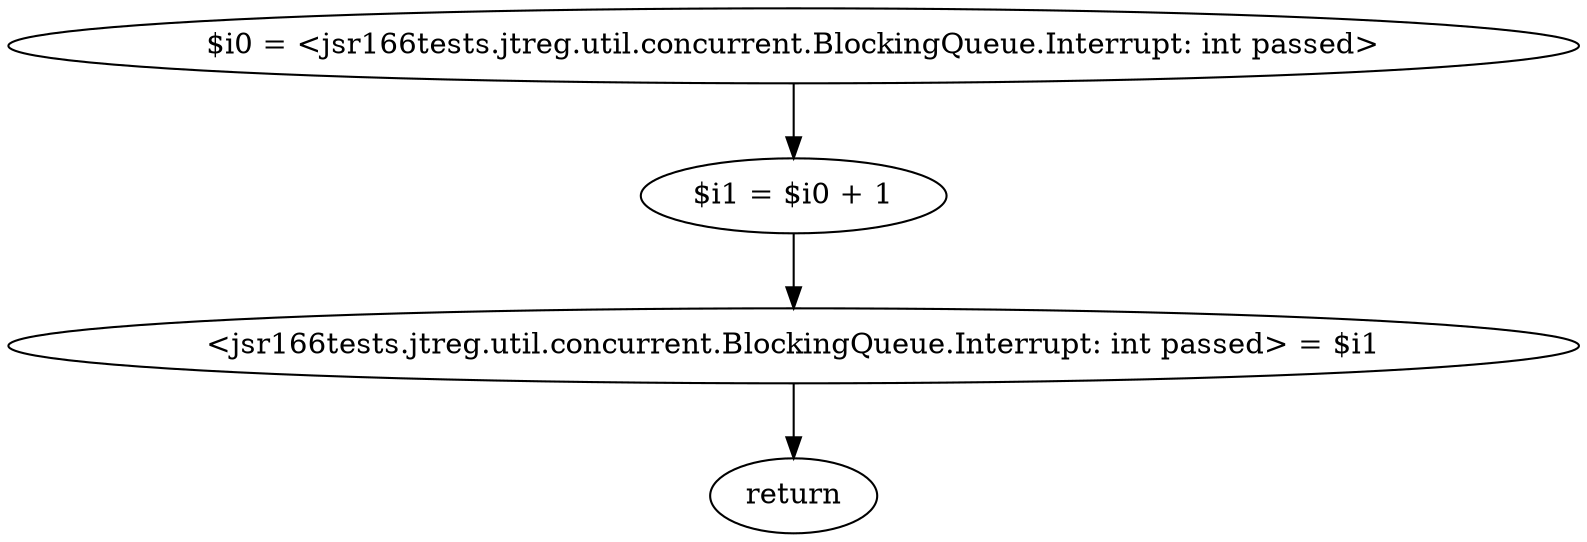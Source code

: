 digraph "unitGraph" {
    "$i0 = <jsr166tests.jtreg.util.concurrent.BlockingQueue.Interrupt: int passed>"
    "$i1 = $i0 + 1"
    "<jsr166tests.jtreg.util.concurrent.BlockingQueue.Interrupt: int passed> = $i1"
    "return"
    "$i0 = <jsr166tests.jtreg.util.concurrent.BlockingQueue.Interrupt: int passed>"->"$i1 = $i0 + 1";
    "$i1 = $i0 + 1"->"<jsr166tests.jtreg.util.concurrent.BlockingQueue.Interrupt: int passed> = $i1";
    "<jsr166tests.jtreg.util.concurrent.BlockingQueue.Interrupt: int passed> = $i1"->"return";
}
